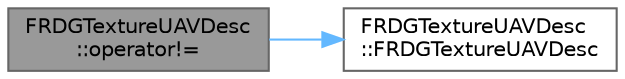 digraph "FRDGTextureUAVDesc::operator!="
{
 // INTERACTIVE_SVG=YES
 // LATEX_PDF_SIZE
  bgcolor="transparent";
  edge [fontname=Helvetica,fontsize=10,labelfontname=Helvetica,labelfontsize=10];
  node [fontname=Helvetica,fontsize=10,shape=box,height=0.2,width=0.4];
  rankdir="LR";
  Node1 [id="Node000001",label="FRDGTextureUAVDesc\l::operator!=",height=0.2,width=0.4,color="gray40", fillcolor="grey60", style="filled", fontcolor="black",tooltip=" "];
  Node1 -> Node2 [id="edge1_Node000001_Node000002",color="steelblue1",style="solid",tooltip=" "];
  Node2 [id="Node000002",label="FRDGTextureUAVDesc\l::FRDGTextureUAVDesc",height=0.2,width=0.4,color="grey40", fillcolor="white", style="filled",URL="$dc/d31/classFRDGTextureUAVDesc.html#acfca8aafe1319da3c6929620c991c71a",tooltip=" "];
}
